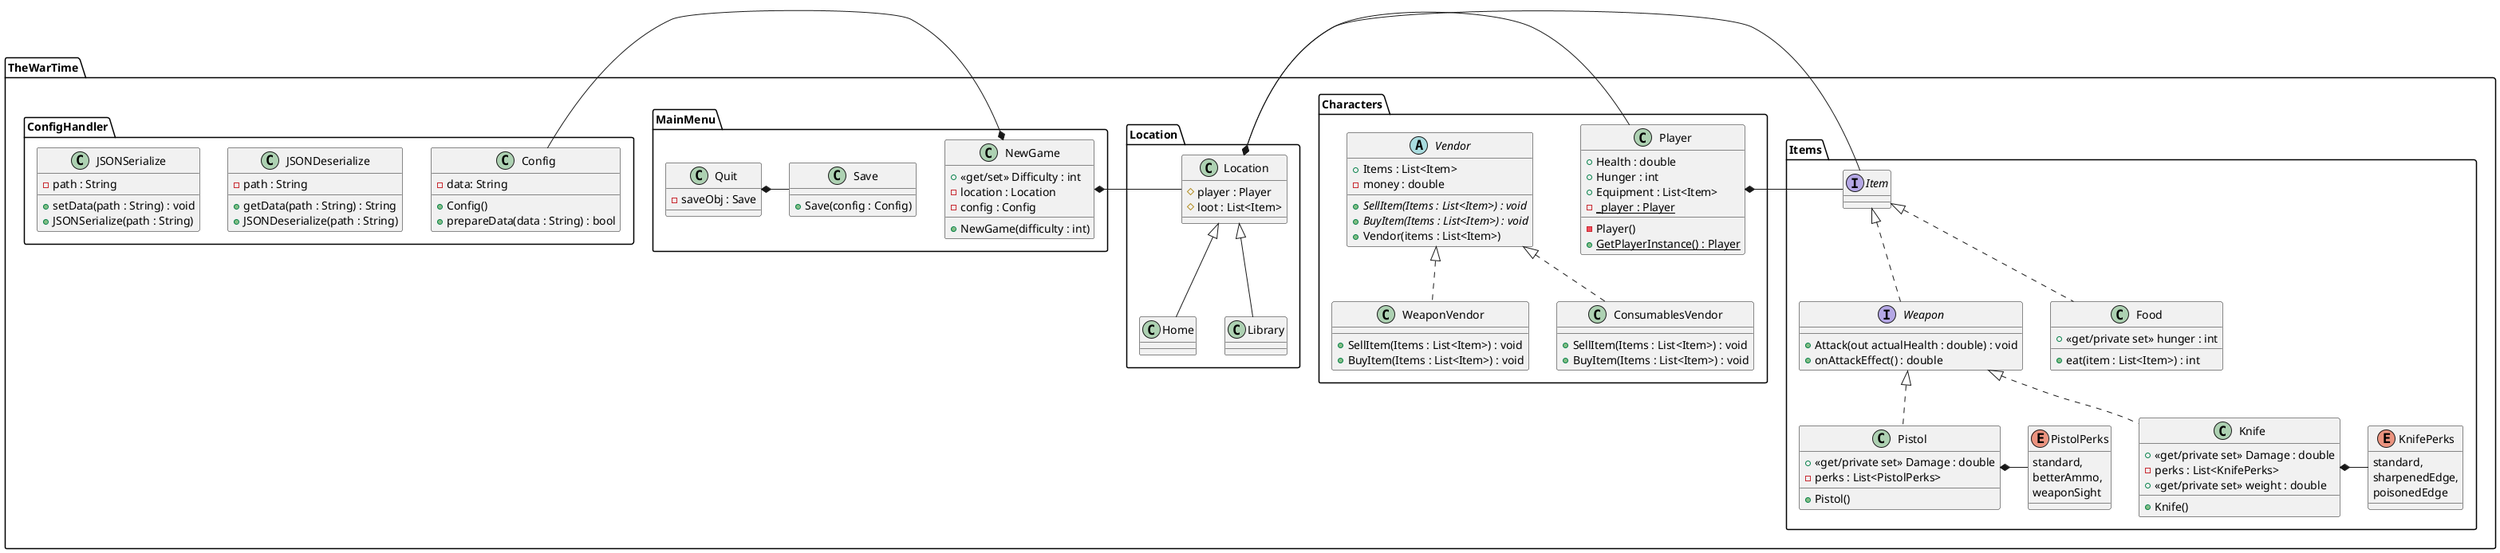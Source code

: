 @startuml

namespace TheWarTime.Items {
interface Weapon
{
    +Attack(out actualHealth : double) : void
    +onAttackEffect() : double
}


class Pistol
{
    + <<get/private set>> Damage : double
    - perks : List<PistolPerks>

    + Pistol()
}

class Knife
{
    + <<get/private set>> Damage : double
    - perks : List<KnifePerks>
    + <<get/private set>> weight : double
    +Knife()
}

class Food
{
    + <<get/private set>> hunger : int
    + eat(item : List<Item>) : int
}

interface Item{}



enum PistolPerks{
    standard,
    betterAmmo,
    weaponSight
}
enum KnifePerks{
    standard,
    sharpenedEdge,
    poisonedEdge
}

Item <|.. Food
Item <|.. Weapon
Weapon <|.. Pistol
Weapon <|.. Knife
Pistol *- PistolPerks
Knife *- KnifePerks
}


namespace TheWarTime.Characters{
    class Player
    {
        + Health : double
        + Hunger : int
        + Equipment : List<Item>
        - {static} _player : Player
        - Player()
        + {static} GetPlayerInstance() : Player
    }
    abstract class Vendor
    {
        + Items : List<Item>
        - money : double

        + {abstract} SellItem(Items : List<Item>) : void
        + {abstract} BuyItem(Items : List<Item>) : void  
        + Vendor(items : List<Item>)
    }

    class WeaponVendor
    {
        + SellItem(Items : List<Item>) : void
        + BuyItem(Items : List<Item>) : void  
    }

    class ConsumablesVendor
    {
        + SellItem(Items : List<Item>) : void
        + BuyItem(Items : List<Item>) : void  
    }


    Player *- TheWarTime.Items.Item
    Vendor <|.. WeaponVendor
    Vendor <|.. ConsumablesVendor
}

namespace TheWarTime.Location{
    class Location
    {
        # player : Player
        # loot : List<Item>


    }

    class Home
    {

    }

    class Library
    {

    }
    Location *- TheWarTime.Characters.Player
    Location *- TheWarTime.Items.Item
    Location <|-- Library
    Location <|-- Home
}

namespace TheWarTime.MainMenu{
    class NewGame
    { 
        + <<get/set>> Difficulty : int
        - location : Location
        - config : Config
        + NewGame(difficulty : int)
    }

    class Save
    {
        + Save(config : Config)
    }
    class Quit
    {
        - saveObj : Save
    }

    NewGame *- TheWarTime.Location.Location
    NewGame *- TheWarTime.ConfigHandler.Config
    Quit *- Save
}

namespace TheWarTime.ConfigHandler{
    class JSONDeserialize
    {
        - path : String
        + getData(path : String) : String
        + JSONDeserialize(path : String)
    }

    class JSONSerialize
    {
        - path : String
        + setData(path : String) : void
        + JSONSerialize(path : String)
    }

    class Config
    {
        - data: String
        + Config()
        + prepareData(data : String) : bool

    }
}
@enduml